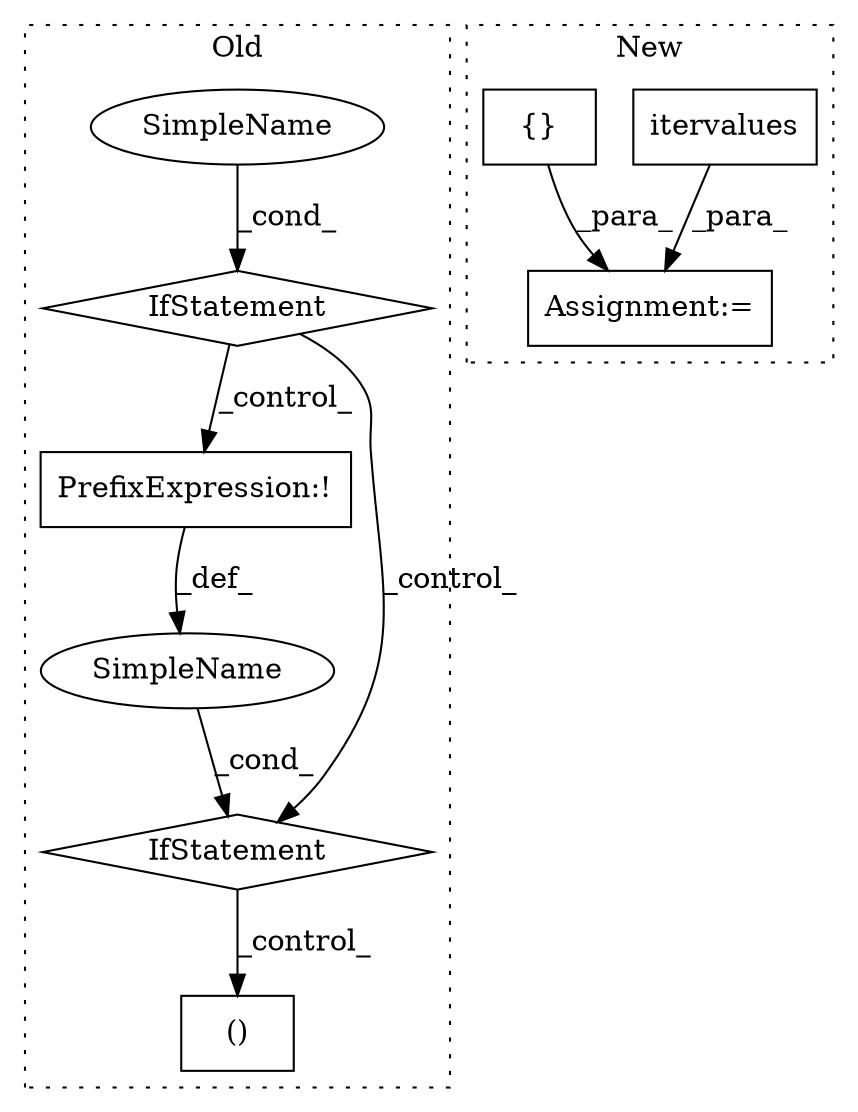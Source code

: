 digraph G {
subgraph cluster0 {
1 [label="()" a="106" s="46745" l="63" shape="box"];
4 [label="IfStatement" a="25" s="46479,46505" l="4,2" shape="diamond"];
5 [label="PrefixExpression:!" a="38" s="46656" l="1" shape="box"];
6 [label="IfStatement" a="25" s="46652,46697" l="4,2" shape="diamond"];
8 [label="SimpleName" a="42" s="" l="" shape="ellipse"];
9 [label="SimpleName" a="42" s="" l="" shape="ellipse"];
label = "Old";
style="dotted";
}
subgraph cluster1 {
2 [label="itervalues" a="32" s="28462,28482" l="11,1" shape="box"];
3 [label="Assignment:=" a="7" s="28389" l="1" shape="box"];
7 [label="{}" a="4" s="28500,28521" l="1,1" shape="box"];
label = "New";
style="dotted";
}
2 -> 3 [label="_para_"];
4 -> 5 [label="_control_"];
4 -> 6 [label="_control_"];
5 -> 9 [label="_def_"];
6 -> 1 [label="_control_"];
7 -> 3 [label="_para_"];
8 -> 4 [label="_cond_"];
9 -> 6 [label="_cond_"];
}